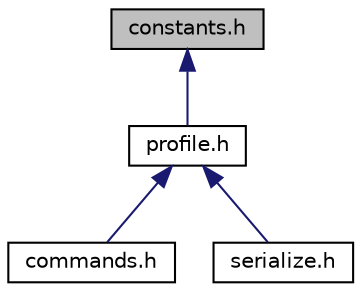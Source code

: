 digraph "constants.h"
{
  edge [fontname="Helvetica",fontsize="10",labelfontname="Helvetica",labelfontsize="10"];
  node [fontname="Helvetica",fontsize="10",shape=record];
  Node1 [label="constants.h",height=0.2,width=0.4,color="black", fillcolor="grey75", style="filled", fontcolor="black"];
  Node1 -> Node2 [dir="back",color="midnightblue",fontsize="10",style="solid",fontname="Helvetica"];
  Node2 [label="profile.h",height=0.2,width=0.4,color="black", fillcolor="white", style="filled",URL="$profile_8h.html",tooltip="Contains elements relating to profile. "];
  Node2 -> Node3 [dir="back",color="midnightblue",fontsize="10",style="solid",fontname="Helvetica"];
  Node3 [label="commands.h",height=0.2,width=0.4,color="black", fillcolor="white", style="filled",URL="$commands_8h.html",tooltip="Contains functions related to command handling. "];
  Node2 -> Node4 [dir="back",color="midnightblue",fontsize="10",style="solid",fontname="Helvetica"];
  Node4 [label="serialize.h",height=0.2,width=0.4,color="black", fillcolor="white", style="filled",URL="$serialize_8h.html",tooltip="Save and load profile data. "];
}

